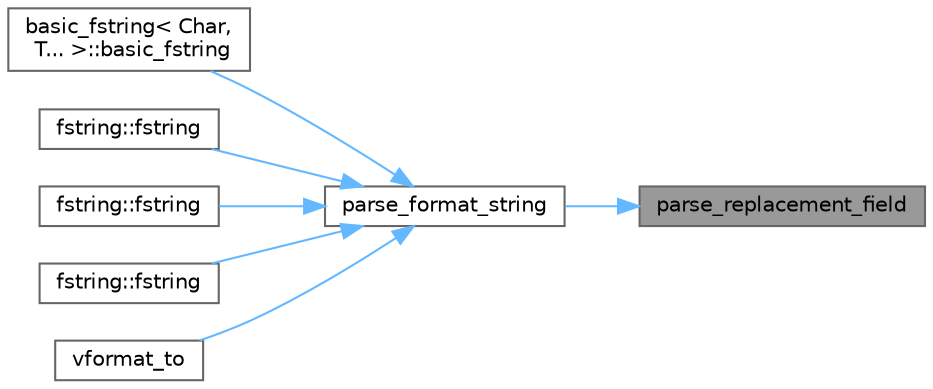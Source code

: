 digraph "parse_replacement_field"
{
 // LATEX_PDF_SIZE
  bgcolor="transparent";
  edge [fontname=Helvetica,fontsize=10,labelfontname=Helvetica,labelfontsize=10];
  node [fontname=Helvetica,fontsize=10,shape=box,height=0.2,width=0.4];
  rankdir="RL";
  Node1 [id="Node000001",label="parse_replacement_field",height=0.2,width=0.4,color="gray40", fillcolor="grey60", style="filled", fontcolor="black",tooltip=" "];
  Node1 -> Node2 [id="edge1_Node000001_Node000002",dir="back",color="steelblue1",style="solid",tooltip=" "];
  Node2 [id="Node000002",label="parse_format_string",height=0.2,width=0.4,color="grey40", fillcolor="white", style="filled",URL="$namespacedetail.html#aec6678375e08ceb73f10dd66f5140474",tooltip=" "];
  Node2 -> Node3 [id="edge2_Node000002_Node000003",dir="back",color="steelblue1",style="solid",tooltip=" "];
  Node3 [id="Node000003",label="basic_fstring\< Char,\l T... \>::basic_fstring",height=0.2,width=0.4,color="grey40", fillcolor="white", style="filled",URL="$structbasic__fstring.html#a748f15d22cc541fd759fd735562da60e",tooltip=" "];
  Node2 -> Node4 [id="edge3_Node000002_Node000004",dir="back",color="steelblue1",style="solid",tooltip=" "];
  Node4 [id="Node000004",label="fstring::fstring",height=0.2,width=0.4,color="grey40", fillcolor="white", style="filled",URL="$structfstring.html#aba82141566a13150c1f2f69b026278c5",tooltip=" "];
  Node2 -> Node5 [id="edge4_Node000002_Node000005",dir="back",color="steelblue1",style="solid",tooltip=" "];
  Node5 [id="Node000005",label="fstring::fstring",height=0.2,width=0.4,color="grey40", fillcolor="white", style="filled",URL="$structfstring.html#a035cd97b58de31e59b5458a3c837cbff",tooltip=" "];
  Node2 -> Node6 [id="edge5_Node000002_Node000006",dir="back",color="steelblue1",style="solid",tooltip=" "];
  Node6 [id="Node000006",label="fstring::fstring",height=0.2,width=0.4,color="grey40", fillcolor="white", style="filled",URL="$structfstring.html#ac5ff2671a12eb50166b26da15763c10f",tooltip=" "];
  Node2 -> Node7 [id="edge6_Node000002_Node000007",dir="back",color="steelblue1",style="solid",tooltip=" "];
  Node7 [id="Node000007",label="vformat_to",height=0.2,width=0.4,color="grey40", fillcolor="white", style="filled",URL="$namespacedetail.html#a1e1116701f06dd9ac311c2d843d465af",tooltip=" "];
}
